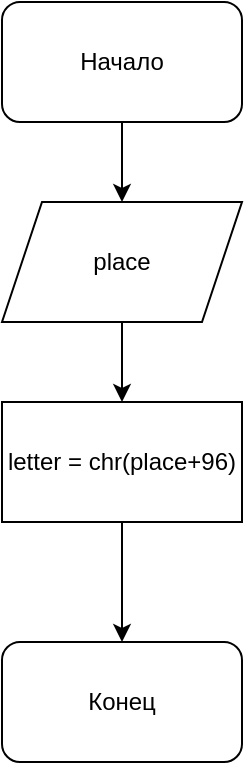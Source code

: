 <mxfile version="13.8.6" type="device"><diagram id="6K_NhnT53urh6j63oWtj" name="Страница 1"><mxGraphModel dx="1422" dy="846" grid="1" gridSize="10" guides="1" tooltips="1" connect="1" arrows="1" fold="1" page="1" pageScale="1" pageWidth="827" pageHeight="1169" math="0" shadow="0"><root><mxCell id="0"/><mxCell id="1" parent="0"/><mxCell id="OSGoTRc508-HPP6JTXVh-5" style="edgeStyle=orthogonalEdgeStyle;rounded=0;orthogonalLoop=1;jettySize=auto;html=1;exitX=0.5;exitY=1;exitDx=0;exitDy=0;entryX=0.5;entryY=0;entryDx=0;entryDy=0;" edge="1" parent="1" source="OSGoTRc508-HPP6JTXVh-1" target="OSGoTRc508-HPP6JTXVh-2"><mxGeometry relative="1" as="geometry"/></mxCell><mxCell id="OSGoTRc508-HPP6JTXVh-1" value="Начало" style="rounded=1;whiteSpace=wrap;html=1;" vertex="1" parent="1"><mxGeometry x="310" y="80" width="120" height="60" as="geometry"/></mxCell><mxCell id="OSGoTRc508-HPP6JTXVh-6" style="edgeStyle=orthogonalEdgeStyle;rounded=0;orthogonalLoop=1;jettySize=auto;html=1;exitX=0.5;exitY=1;exitDx=0;exitDy=0;" edge="1" parent="1" source="OSGoTRc508-HPP6JTXVh-2" target="OSGoTRc508-HPP6JTXVh-3"><mxGeometry relative="1" as="geometry"/></mxCell><mxCell id="OSGoTRc508-HPP6JTXVh-2" value="place" style="shape=parallelogram;perimeter=parallelogramPerimeter;whiteSpace=wrap;html=1;fixedSize=1;" vertex="1" parent="1"><mxGeometry x="310" y="180" width="120" height="60" as="geometry"/></mxCell><mxCell id="OSGoTRc508-HPP6JTXVh-7" style="edgeStyle=orthogonalEdgeStyle;rounded=0;orthogonalLoop=1;jettySize=auto;html=1;exitX=0.5;exitY=1;exitDx=0;exitDy=0;" edge="1" parent="1" source="OSGoTRc508-HPP6JTXVh-3" target="OSGoTRc508-HPP6JTXVh-4"><mxGeometry relative="1" as="geometry"/></mxCell><mxCell id="OSGoTRc508-HPP6JTXVh-3" value="letter = chr(place+96)" style="rounded=0;whiteSpace=wrap;html=1;" vertex="1" parent="1"><mxGeometry x="310" y="280" width="120" height="60" as="geometry"/></mxCell><mxCell id="OSGoTRc508-HPP6JTXVh-4" value="Конец" style="rounded=1;whiteSpace=wrap;html=1;" vertex="1" parent="1"><mxGeometry x="310" y="400" width="120" height="60" as="geometry"/></mxCell></root></mxGraphModel></diagram></mxfile>